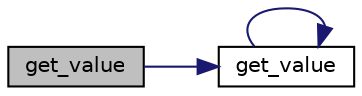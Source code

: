 digraph "get_value"
{
 // LATEX_PDF_SIZE
  edge [fontname="Helvetica",fontsize="10",labelfontname="Helvetica",labelfontsize="10"];
  node [fontname="Helvetica",fontsize="10",shape=record];
  rankdir="LR";
  Node1 [label="get_value",height=0.2,width=0.4,color="black", fillcolor="grey75", style="filled", fontcolor="black",tooltip=" "];
  Node1 -> Node2 [color="midnightblue",fontsize="10",style="solid",fontname="Helvetica"];
  Node2 [label="get_value",height=0.2,width=0.4,color="black", fillcolor="white", style="filled",URL="$dictionnary_8c.html#a42cfd40f74cc1b5cd706638564e75c37",tooltip=" "];
  Node2 -> Node2 [color="midnightblue",fontsize="10",style="solid",fontname="Helvetica"];
}
